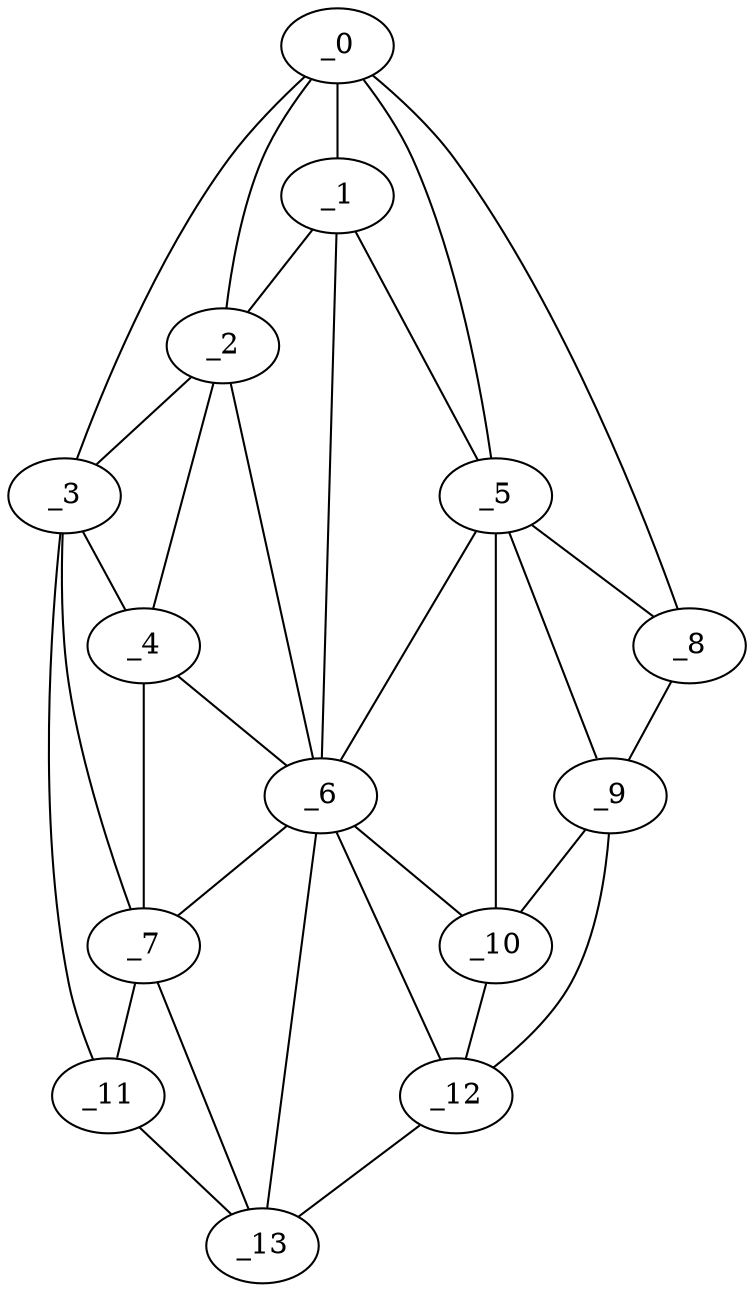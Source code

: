 graph "obj13__210.gxl" {
	_0	 [x=32,
		y=28];
	_1	 [x=39,
		y=81];
	_0 -- _1	 [valence=1];
	_2	 [x=39,
		y=93];
	_0 -- _2	 [valence=2];
	_3	 [x=39,
		y=102];
	_0 -- _3	 [valence=1];
	_5	 [x=52,
		y=19];
	_0 -- _5	 [valence=1];
	_8	 [x=54,
		y=5];
	_0 -- _8	 [valence=1];
	_1 -- _2	 [valence=2];
	_1 -- _5	 [valence=2];
	_6	 [x=52,
		y=85];
	_1 -- _6	 [valence=1];
	_2 -- _3	 [valence=2];
	_4	 [x=50,
		y=96];
	_2 -- _4	 [valence=2];
	_2 -- _6	 [valence=1];
	_3 -- _4	 [valence=2];
	_7	 [x=53,
		y=106];
	_3 -- _7	 [valence=2];
	_11	 [x=87,
		y=126];
	_3 -- _11	 [valence=1];
	_4 -- _6	 [valence=2];
	_4 -- _7	 [valence=2];
	_5 -- _6	 [valence=2];
	_5 -- _8	 [valence=2];
	_9	 [x=77,
		y=5];
	_5 -- _9	 [valence=2];
	_10	 [x=80,
		y=24];
	_5 -- _10	 [valence=1];
	_6 -- _7	 [valence=1];
	_6 -- _10	 [valence=1];
	_12	 [x=98,
		y=31];
	_6 -- _12	 [valence=2];
	_13	 [x=98,
		y=118];
	_6 -- _13	 [valence=2];
	_7 -- _11	 [valence=2];
	_7 -- _13	 [valence=2];
	_8 -- _9	 [valence=1];
	_9 -- _10	 [valence=2];
	_9 -- _12	 [valence=1];
	_10 -- _12	 [valence=2];
	_11 -- _13	 [valence=1];
	_12 -- _13	 [valence=1];
}
